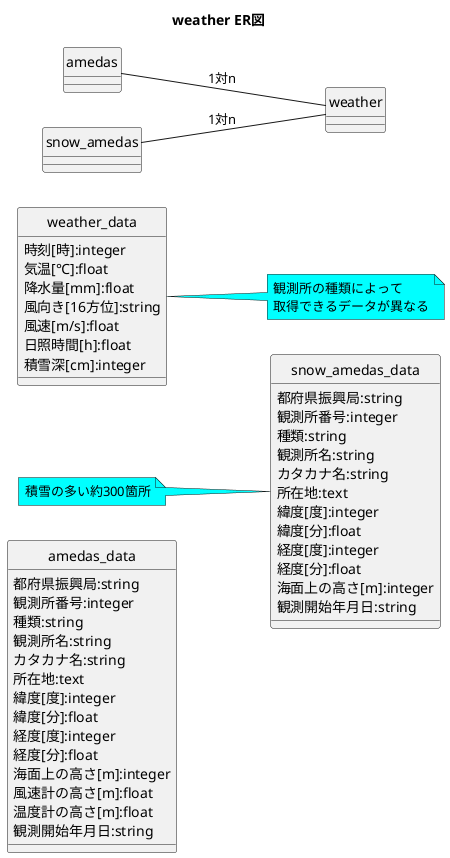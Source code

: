 @startuml
left to right direction
hide circle

title weather ER図

class amedas_data{
  都府県振興局:string
  観測所番号:integer
  種類:string
  観測所名:string
  カタカナ名:string
  所在地:text
  緯度[度]:integer
  緯度[分]:float
  経度[度]:integer
  経度[分]:float
  海面上の高さ[m]:integer
  風速計の高さ[m]:float
  温度計の高さ[m]:float
  観測開始年月日:string
}

class snow_amedas_data{
  都府県振興局:string
  観測所番号:integer
  種類:string
  観測所名:string
  カタカナ名:string
  所在地:text
  緯度[度]:integer
  緯度[分]:float
  経度[度]:integer
  経度[分]:float
  海面上の高さ[m]:integer
  観測開始年月日:string
}
note left #aqua
  積雪の多い約300箇所
end note

class weather_data{
  時刻[時]:integer
  気温[℃]:float
  降水量[mm]:float
  風向き[16方位]:string
  風速[m/s]:float
  日照時間[h]:float
  積雪深[cm]:integer
}

note right #aqua
  観測所の種類によって
  取得できるデータが異なる
end note

amedas -- weather :1対n
snow_amedas -- weather :1対n

@enduml
